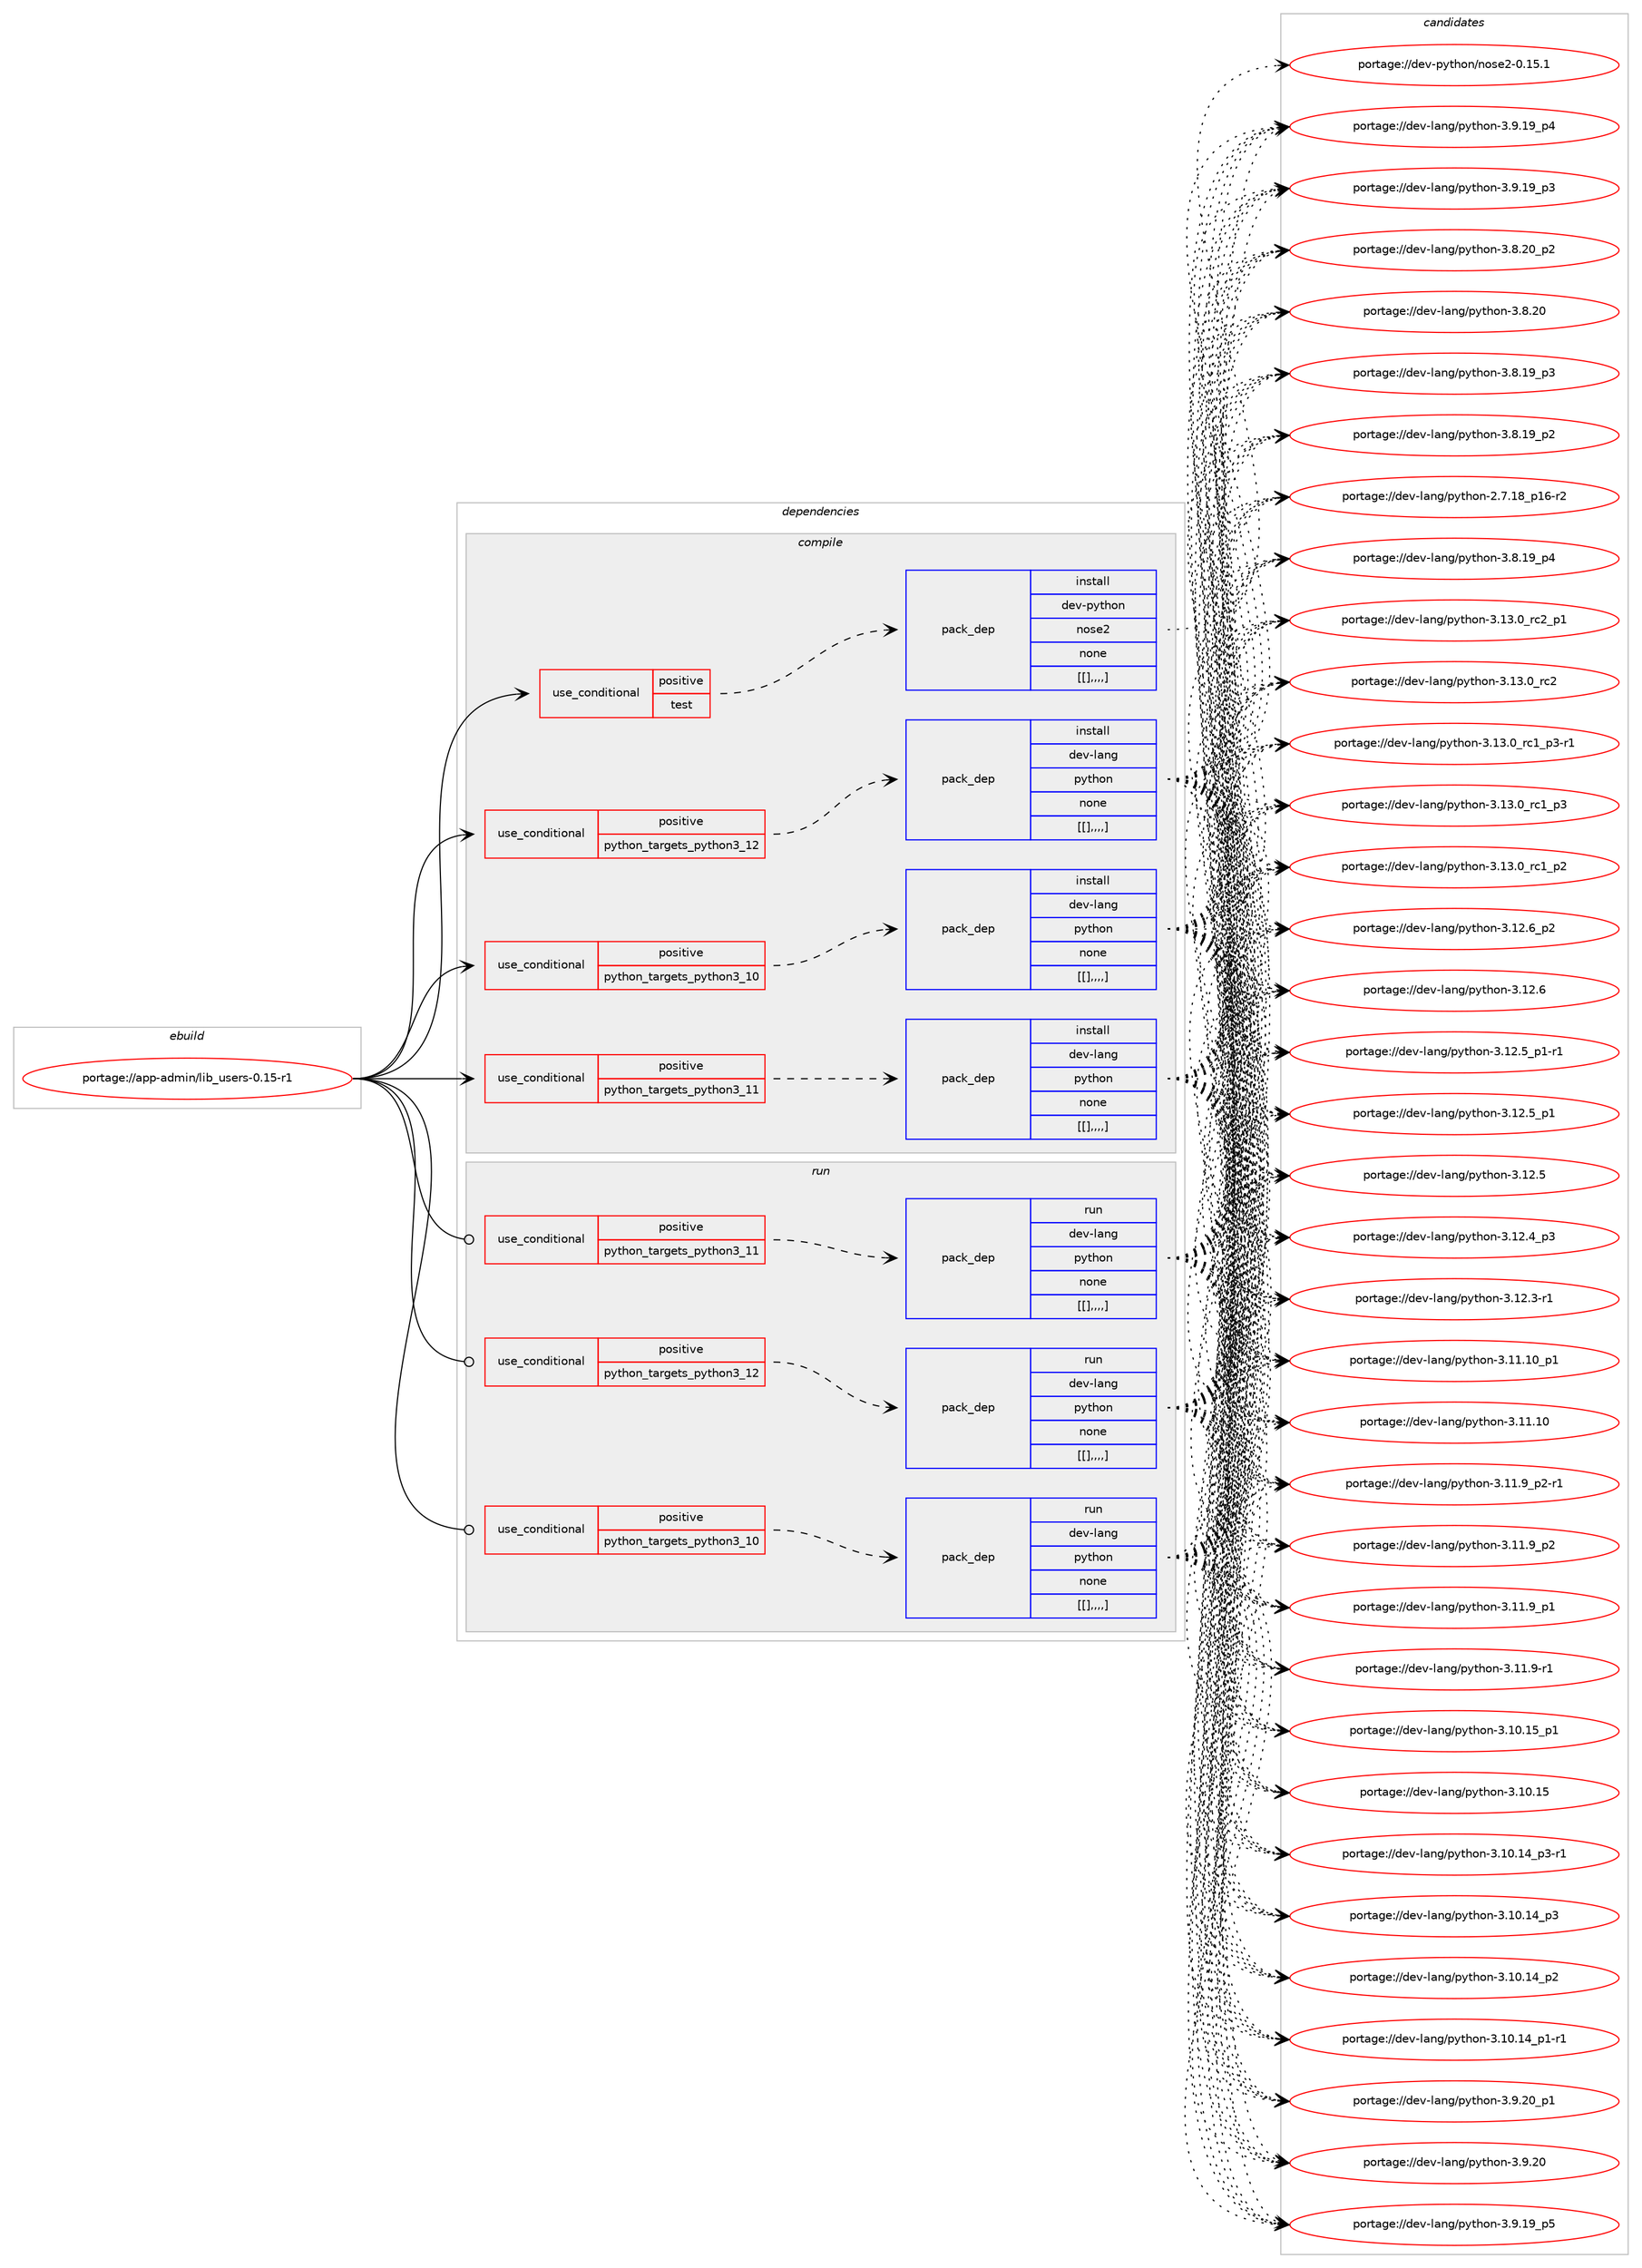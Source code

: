 digraph prolog {

# *************
# Graph options
# *************

newrank=true;
concentrate=true;
compound=true;
graph [rankdir=LR,fontname=Helvetica,fontsize=10,ranksep=1.5];#, ranksep=2.5, nodesep=0.2];
edge  [arrowhead=vee];
node  [fontname=Helvetica,fontsize=10];

# **********
# The ebuild
# **********

subgraph cluster_leftcol {
color=gray;
label=<<i>ebuild</i>>;
id [label="portage://app-admin/lib_users-0.15-r1", color=red, width=4, href="../app-admin/lib_users-0.15-r1.svg"];
}

# ****************
# The dependencies
# ****************

subgraph cluster_midcol {
color=gray;
label=<<i>dependencies</i>>;
subgraph cluster_compile {
fillcolor="#eeeeee";
style=filled;
label=<<i>compile</i>>;
subgraph cond684 {
dependency3057 [label=<<TABLE BORDER="0" CELLBORDER="1" CELLSPACING="0" CELLPADDING="4"><TR><TD ROWSPAN="3" CELLPADDING="10">use_conditional</TD></TR><TR><TD>positive</TD></TR><TR><TD>python_targets_python3_10</TD></TR></TABLE>>, shape=none, color=red];
subgraph pack2364 {
dependency3058 [label=<<TABLE BORDER="0" CELLBORDER="1" CELLSPACING="0" CELLPADDING="4" WIDTH="220"><TR><TD ROWSPAN="6" CELLPADDING="30">pack_dep</TD></TR><TR><TD WIDTH="110">install</TD></TR><TR><TD>dev-lang</TD></TR><TR><TD>python</TD></TR><TR><TD>none</TD></TR><TR><TD>[[],,,,]</TD></TR></TABLE>>, shape=none, color=blue];
}
dependency3057:e -> dependency3058:w [weight=20,style="dashed",arrowhead="vee"];
}
id:e -> dependency3057:w [weight=20,style="solid",arrowhead="vee"];
subgraph cond685 {
dependency3059 [label=<<TABLE BORDER="0" CELLBORDER="1" CELLSPACING="0" CELLPADDING="4"><TR><TD ROWSPAN="3" CELLPADDING="10">use_conditional</TD></TR><TR><TD>positive</TD></TR><TR><TD>python_targets_python3_11</TD></TR></TABLE>>, shape=none, color=red];
subgraph pack2365 {
dependency3060 [label=<<TABLE BORDER="0" CELLBORDER="1" CELLSPACING="0" CELLPADDING="4" WIDTH="220"><TR><TD ROWSPAN="6" CELLPADDING="30">pack_dep</TD></TR><TR><TD WIDTH="110">install</TD></TR><TR><TD>dev-lang</TD></TR><TR><TD>python</TD></TR><TR><TD>none</TD></TR><TR><TD>[[],,,,]</TD></TR></TABLE>>, shape=none, color=blue];
}
dependency3059:e -> dependency3060:w [weight=20,style="dashed",arrowhead="vee"];
}
id:e -> dependency3059:w [weight=20,style="solid",arrowhead="vee"];
subgraph cond686 {
dependency3061 [label=<<TABLE BORDER="0" CELLBORDER="1" CELLSPACING="0" CELLPADDING="4"><TR><TD ROWSPAN="3" CELLPADDING="10">use_conditional</TD></TR><TR><TD>positive</TD></TR><TR><TD>python_targets_python3_12</TD></TR></TABLE>>, shape=none, color=red];
subgraph pack2366 {
dependency3062 [label=<<TABLE BORDER="0" CELLBORDER="1" CELLSPACING="0" CELLPADDING="4" WIDTH="220"><TR><TD ROWSPAN="6" CELLPADDING="30">pack_dep</TD></TR><TR><TD WIDTH="110">install</TD></TR><TR><TD>dev-lang</TD></TR><TR><TD>python</TD></TR><TR><TD>none</TD></TR><TR><TD>[[],,,,]</TD></TR></TABLE>>, shape=none, color=blue];
}
dependency3061:e -> dependency3062:w [weight=20,style="dashed",arrowhead="vee"];
}
id:e -> dependency3061:w [weight=20,style="solid",arrowhead="vee"];
subgraph cond687 {
dependency3063 [label=<<TABLE BORDER="0" CELLBORDER="1" CELLSPACING="0" CELLPADDING="4"><TR><TD ROWSPAN="3" CELLPADDING="10">use_conditional</TD></TR><TR><TD>positive</TD></TR><TR><TD>test</TD></TR></TABLE>>, shape=none, color=red];
subgraph pack2367 {
dependency3064 [label=<<TABLE BORDER="0" CELLBORDER="1" CELLSPACING="0" CELLPADDING="4" WIDTH="220"><TR><TD ROWSPAN="6" CELLPADDING="30">pack_dep</TD></TR><TR><TD WIDTH="110">install</TD></TR><TR><TD>dev-python</TD></TR><TR><TD>nose2</TD></TR><TR><TD>none</TD></TR><TR><TD>[[],,,,]</TD></TR></TABLE>>, shape=none, color=blue];
}
dependency3063:e -> dependency3064:w [weight=20,style="dashed",arrowhead="vee"];
}
id:e -> dependency3063:w [weight=20,style="solid",arrowhead="vee"];
}
subgraph cluster_compileandrun {
fillcolor="#eeeeee";
style=filled;
label=<<i>compile and run</i>>;
}
subgraph cluster_run {
fillcolor="#eeeeee";
style=filled;
label=<<i>run</i>>;
subgraph cond688 {
dependency3065 [label=<<TABLE BORDER="0" CELLBORDER="1" CELLSPACING="0" CELLPADDING="4"><TR><TD ROWSPAN="3" CELLPADDING="10">use_conditional</TD></TR><TR><TD>positive</TD></TR><TR><TD>python_targets_python3_10</TD></TR></TABLE>>, shape=none, color=red];
subgraph pack2368 {
dependency3066 [label=<<TABLE BORDER="0" CELLBORDER="1" CELLSPACING="0" CELLPADDING="4" WIDTH="220"><TR><TD ROWSPAN="6" CELLPADDING="30">pack_dep</TD></TR><TR><TD WIDTH="110">run</TD></TR><TR><TD>dev-lang</TD></TR><TR><TD>python</TD></TR><TR><TD>none</TD></TR><TR><TD>[[],,,,]</TD></TR></TABLE>>, shape=none, color=blue];
}
dependency3065:e -> dependency3066:w [weight=20,style="dashed",arrowhead="vee"];
}
id:e -> dependency3065:w [weight=20,style="solid",arrowhead="odot"];
subgraph cond689 {
dependency3067 [label=<<TABLE BORDER="0" CELLBORDER="1" CELLSPACING="0" CELLPADDING="4"><TR><TD ROWSPAN="3" CELLPADDING="10">use_conditional</TD></TR><TR><TD>positive</TD></TR><TR><TD>python_targets_python3_11</TD></TR></TABLE>>, shape=none, color=red];
subgraph pack2369 {
dependency3068 [label=<<TABLE BORDER="0" CELLBORDER="1" CELLSPACING="0" CELLPADDING="4" WIDTH="220"><TR><TD ROWSPAN="6" CELLPADDING="30">pack_dep</TD></TR><TR><TD WIDTH="110">run</TD></TR><TR><TD>dev-lang</TD></TR><TR><TD>python</TD></TR><TR><TD>none</TD></TR><TR><TD>[[],,,,]</TD></TR></TABLE>>, shape=none, color=blue];
}
dependency3067:e -> dependency3068:w [weight=20,style="dashed",arrowhead="vee"];
}
id:e -> dependency3067:w [weight=20,style="solid",arrowhead="odot"];
subgraph cond690 {
dependency3069 [label=<<TABLE BORDER="0" CELLBORDER="1" CELLSPACING="0" CELLPADDING="4"><TR><TD ROWSPAN="3" CELLPADDING="10">use_conditional</TD></TR><TR><TD>positive</TD></TR><TR><TD>python_targets_python3_12</TD></TR></TABLE>>, shape=none, color=red];
subgraph pack2370 {
dependency3070 [label=<<TABLE BORDER="0" CELLBORDER="1" CELLSPACING="0" CELLPADDING="4" WIDTH="220"><TR><TD ROWSPAN="6" CELLPADDING="30">pack_dep</TD></TR><TR><TD WIDTH="110">run</TD></TR><TR><TD>dev-lang</TD></TR><TR><TD>python</TD></TR><TR><TD>none</TD></TR><TR><TD>[[],,,,]</TD></TR></TABLE>>, shape=none, color=blue];
}
dependency3069:e -> dependency3070:w [weight=20,style="dashed",arrowhead="vee"];
}
id:e -> dependency3069:w [weight=20,style="solid",arrowhead="odot"];
}
}

# **************
# The candidates
# **************

subgraph cluster_choices {
rank=same;
color=gray;
label=<<i>candidates</i>>;

subgraph choice2364 {
color=black;
nodesep=1;
choice100101118451089711010347112121116104111110455146495146489511499509511249 [label="portage://dev-lang/python-3.13.0_rc2_p1", color=red, width=4,href="../dev-lang/python-3.13.0_rc2_p1.svg"];
choice10010111845108971101034711212111610411111045514649514648951149950 [label="portage://dev-lang/python-3.13.0_rc2", color=red, width=4,href="../dev-lang/python-3.13.0_rc2.svg"];
choice1001011184510897110103471121211161041111104551464951464895114994995112514511449 [label="portage://dev-lang/python-3.13.0_rc1_p3-r1", color=red, width=4,href="../dev-lang/python-3.13.0_rc1_p3-r1.svg"];
choice100101118451089711010347112121116104111110455146495146489511499499511251 [label="portage://dev-lang/python-3.13.0_rc1_p3", color=red, width=4,href="../dev-lang/python-3.13.0_rc1_p3.svg"];
choice100101118451089711010347112121116104111110455146495146489511499499511250 [label="portage://dev-lang/python-3.13.0_rc1_p2", color=red, width=4,href="../dev-lang/python-3.13.0_rc1_p2.svg"];
choice100101118451089711010347112121116104111110455146495046549511250 [label="portage://dev-lang/python-3.12.6_p2", color=red, width=4,href="../dev-lang/python-3.12.6_p2.svg"];
choice10010111845108971101034711212111610411111045514649504654 [label="portage://dev-lang/python-3.12.6", color=red, width=4,href="../dev-lang/python-3.12.6.svg"];
choice1001011184510897110103471121211161041111104551464950465395112494511449 [label="portage://dev-lang/python-3.12.5_p1-r1", color=red, width=4,href="../dev-lang/python-3.12.5_p1-r1.svg"];
choice100101118451089711010347112121116104111110455146495046539511249 [label="portage://dev-lang/python-3.12.5_p1", color=red, width=4,href="../dev-lang/python-3.12.5_p1.svg"];
choice10010111845108971101034711212111610411111045514649504653 [label="portage://dev-lang/python-3.12.5", color=red, width=4,href="../dev-lang/python-3.12.5.svg"];
choice100101118451089711010347112121116104111110455146495046529511251 [label="portage://dev-lang/python-3.12.4_p3", color=red, width=4,href="../dev-lang/python-3.12.4_p3.svg"];
choice100101118451089711010347112121116104111110455146495046514511449 [label="portage://dev-lang/python-3.12.3-r1", color=red, width=4,href="../dev-lang/python-3.12.3-r1.svg"];
choice10010111845108971101034711212111610411111045514649494649489511249 [label="portage://dev-lang/python-3.11.10_p1", color=red, width=4,href="../dev-lang/python-3.11.10_p1.svg"];
choice1001011184510897110103471121211161041111104551464949464948 [label="portage://dev-lang/python-3.11.10", color=red, width=4,href="../dev-lang/python-3.11.10.svg"];
choice1001011184510897110103471121211161041111104551464949465795112504511449 [label="portage://dev-lang/python-3.11.9_p2-r1", color=red, width=4,href="../dev-lang/python-3.11.9_p2-r1.svg"];
choice100101118451089711010347112121116104111110455146494946579511250 [label="portage://dev-lang/python-3.11.9_p2", color=red, width=4,href="../dev-lang/python-3.11.9_p2.svg"];
choice100101118451089711010347112121116104111110455146494946579511249 [label="portage://dev-lang/python-3.11.9_p1", color=red, width=4,href="../dev-lang/python-3.11.9_p1.svg"];
choice100101118451089711010347112121116104111110455146494946574511449 [label="portage://dev-lang/python-3.11.9-r1", color=red, width=4,href="../dev-lang/python-3.11.9-r1.svg"];
choice10010111845108971101034711212111610411111045514649484649539511249 [label="portage://dev-lang/python-3.10.15_p1", color=red, width=4,href="../dev-lang/python-3.10.15_p1.svg"];
choice1001011184510897110103471121211161041111104551464948464953 [label="portage://dev-lang/python-3.10.15", color=red, width=4,href="../dev-lang/python-3.10.15.svg"];
choice100101118451089711010347112121116104111110455146494846495295112514511449 [label="portage://dev-lang/python-3.10.14_p3-r1", color=red, width=4,href="../dev-lang/python-3.10.14_p3-r1.svg"];
choice10010111845108971101034711212111610411111045514649484649529511251 [label="portage://dev-lang/python-3.10.14_p3", color=red, width=4,href="../dev-lang/python-3.10.14_p3.svg"];
choice10010111845108971101034711212111610411111045514649484649529511250 [label="portage://dev-lang/python-3.10.14_p2", color=red, width=4,href="../dev-lang/python-3.10.14_p2.svg"];
choice100101118451089711010347112121116104111110455146494846495295112494511449 [label="portage://dev-lang/python-3.10.14_p1-r1", color=red, width=4,href="../dev-lang/python-3.10.14_p1-r1.svg"];
choice100101118451089711010347112121116104111110455146574650489511249 [label="portage://dev-lang/python-3.9.20_p1", color=red, width=4,href="../dev-lang/python-3.9.20_p1.svg"];
choice10010111845108971101034711212111610411111045514657465048 [label="portage://dev-lang/python-3.9.20", color=red, width=4,href="../dev-lang/python-3.9.20.svg"];
choice100101118451089711010347112121116104111110455146574649579511253 [label="portage://dev-lang/python-3.9.19_p5", color=red, width=4,href="../dev-lang/python-3.9.19_p5.svg"];
choice100101118451089711010347112121116104111110455146574649579511252 [label="portage://dev-lang/python-3.9.19_p4", color=red, width=4,href="../dev-lang/python-3.9.19_p4.svg"];
choice100101118451089711010347112121116104111110455146574649579511251 [label="portage://dev-lang/python-3.9.19_p3", color=red, width=4,href="../dev-lang/python-3.9.19_p3.svg"];
choice100101118451089711010347112121116104111110455146564650489511250 [label="portage://dev-lang/python-3.8.20_p2", color=red, width=4,href="../dev-lang/python-3.8.20_p2.svg"];
choice10010111845108971101034711212111610411111045514656465048 [label="portage://dev-lang/python-3.8.20", color=red, width=4,href="../dev-lang/python-3.8.20.svg"];
choice100101118451089711010347112121116104111110455146564649579511252 [label="portage://dev-lang/python-3.8.19_p4", color=red, width=4,href="../dev-lang/python-3.8.19_p4.svg"];
choice100101118451089711010347112121116104111110455146564649579511251 [label="portage://dev-lang/python-3.8.19_p3", color=red, width=4,href="../dev-lang/python-3.8.19_p3.svg"];
choice100101118451089711010347112121116104111110455146564649579511250 [label="portage://dev-lang/python-3.8.19_p2", color=red, width=4,href="../dev-lang/python-3.8.19_p2.svg"];
choice100101118451089711010347112121116104111110455046554649569511249544511450 [label="portage://dev-lang/python-2.7.18_p16-r2", color=red, width=4,href="../dev-lang/python-2.7.18_p16-r2.svg"];
dependency3058:e -> choice100101118451089711010347112121116104111110455146495146489511499509511249:w [style=dotted,weight="100"];
dependency3058:e -> choice10010111845108971101034711212111610411111045514649514648951149950:w [style=dotted,weight="100"];
dependency3058:e -> choice1001011184510897110103471121211161041111104551464951464895114994995112514511449:w [style=dotted,weight="100"];
dependency3058:e -> choice100101118451089711010347112121116104111110455146495146489511499499511251:w [style=dotted,weight="100"];
dependency3058:e -> choice100101118451089711010347112121116104111110455146495146489511499499511250:w [style=dotted,weight="100"];
dependency3058:e -> choice100101118451089711010347112121116104111110455146495046549511250:w [style=dotted,weight="100"];
dependency3058:e -> choice10010111845108971101034711212111610411111045514649504654:w [style=dotted,weight="100"];
dependency3058:e -> choice1001011184510897110103471121211161041111104551464950465395112494511449:w [style=dotted,weight="100"];
dependency3058:e -> choice100101118451089711010347112121116104111110455146495046539511249:w [style=dotted,weight="100"];
dependency3058:e -> choice10010111845108971101034711212111610411111045514649504653:w [style=dotted,weight="100"];
dependency3058:e -> choice100101118451089711010347112121116104111110455146495046529511251:w [style=dotted,weight="100"];
dependency3058:e -> choice100101118451089711010347112121116104111110455146495046514511449:w [style=dotted,weight="100"];
dependency3058:e -> choice10010111845108971101034711212111610411111045514649494649489511249:w [style=dotted,weight="100"];
dependency3058:e -> choice1001011184510897110103471121211161041111104551464949464948:w [style=dotted,weight="100"];
dependency3058:e -> choice1001011184510897110103471121211161041111104551464949465795112504511449:w [style=dotted,weight="100"];
dependency3058:e -> choice100101118451089711010347112121116104111110455146494946579511250:w [style=dotted,weight="100"];
dependency3058:e -> choice100101118451089711010347112121116104111110455146494946579511249:w [style=dotted,weight="100"];
dependency3058:e -> choice100101118451089711010347112121116104111110455146494946574511449:w [style=dotted,weight="100"];
dependency3058:e -> choice10010111845108971101034711212111610411111045514649484649539511249:w [style=dotted,weight="100"];
dependency3058:e -> choice1001011184510897110103471121211161041111104551464948464953:w [style=dotted,weight="100"];
dependency3058:e -> choice100101118451089711010347112121116104111110455146494846495295112514511449:w [style=dotted,weight="100"];
dependency3058:e -> choice10010111845108971101034711212111610411111045514649484649529511251:w [style=dotted,weight="100"];
dependency3058:e -> choice10010111845108971101034711212111610411111045514649484649529511250:w [style=dotted,weight="100"];
dependency3058:e -> choice100101118451089711010347112121116104111110455146494846495295112494511449:w [style=dotted,weight="100"];
dependency3058:e -> choice100101118451089711010347112121116104111110455146574650489511249:w [style=dotted,weight="100"];
dependency3058:e -> choice10010111845108971101034711212111610411111045514657465048:w [style=dotted,weight="100"];
dependency3058:e -> choice100101118451089711010347112121116104111110455146574649579511253:w [style=dotted,weight="100"];
dependency3058:e -> choice100101118451089711010347112121116104111110455146574649579511252:w [style=dotted,weight="100"];
dependency3058:e -> choice100101118451089711010347112121116104111110455146574649579511251:w [style=dotted,weight="100"];
dependency3058:e -> choice100101118451089711010347112121116104111110455146564650489511250:w [style=dotted,weight="100"];
dependency3058:e -> choice10010111845108971101034711212111610411111045514656465048:w [style=dotted,weight="100"];
dependency3058:e -> choice100101118451089711010347112121116104111110455146564649579511252:w [style=dotted,weight="100"];
dependency3058:e -> choice100101118451089711010347112121116104111110455146564649579511251:w [style=dotted,weight="100"];
dependency3058:e -> choice100101118451089711010347112121116104111110455146564649579511250:w [style=dotted,weight="100"];
dependency3058:e -> choice100101118451089711010347112121116104111110455046554649569511249544511450:w [style=dotted,weight="100"];
}
subgraph choice2365 {
color=black;
nodesep=1;
choice100101118451089711010347112121116104111110455146495146489511499509511249 [label="portage://dev-lang/python-3.13.0_rc2_p1", color=red, width=4,href="../dev-lang/python-3.13.0_rc2_p1.svg"];
choice10010111845108971101034711212111610411111045514649514648951149950 [label="portage://dev-lang/python-3.13.0_rc2", color=red, width=4,href="../dev-lang/python-3.13.0_rc2.svg"];
choice1001011184510897110103471121211161041111104551464951464895114994995112514511449 [label="portage://dev-lang/python-3.13.0_rc1_p3-r1", color=red, width=4,href="../dev-lang/python-3.13.0_rc1_p3-r1.svg"];
choice100101118451089711010347112121116104111110455146495146489511499499511251 [label="portage://dev-lang/python-3.13.0_rc1_p3", color=red, width=4,href="../dev-lang/python-3.13.0_rc1_p3.svg"];
choice100101118451089711010347112121116104111110455146495146489511499499511250 [label="portage://dev-lang/python-3.13.0_rc1_p2", color=red, width=4,href="../dev-lang/python-3.13.0_rc1_p2.svg"];
choice100101118451089711010347112121116104111110455146495046549511250 [label="portage://dev-lang/python-3.12.6_p2", color=red, width=4,href="../dev-lang/python-3.12.6_p2.svg"];
choice10010111845108971101034711212111610411111045514649504654 [label="portage://dev-lang/python-3.12.6", color=red, width=4,href="../dev-lang/python-3.12.6.svg"];
choice1001011184510897110103471121211161041111104551464950465395112494511449 [label="portage://dev-lang/python-3.12.5_p1-r1", color=red, width=4,href="../dev-lang/python-3.12.5_p1-r1.svg"];
choice100101118451089711010347112121116104111110455146495046539511249 [label="portage://dev-lang/python-3.12.5_p1", color=red, width=4,href="../dev-lang/python-3.12.5_p1.svg"];
choice10010111845108971101034711212111610411111045514649504653 [label="portage://dev-lang/python-3.12.5", color=red, width=4,href="../dev-lang/python-3.12.5.svg"];
choice100101118451089711010347112121116104111110455146495046529511251 [label="portage://dev-lang/python-3.12.4_p3", color=red, width=4,href="../dev-lang/python-3.12.4_p3.svg"];
choice100101118451089711010347112121116104111110455146495046514511449 [label="portage://dev-lang/python-3.12.3-r1", color=red, width=4,href="../dev-lang/python-3.12.3-r1.svg"];
choice10010111845108971101034711212111610411111045514649494649489511249 [label="portage://dev-lang/python-3.11.10_p1", color=red, width=4,href="../dev-lang/python-3.11.10_p1.svg"];
choice1001011184510897110103471121211161041111104551464949464948 [label="portage://dev-lang/python-3.11.10", color=red, width=4,href="../dev-lang/python-3.11.10.svg"];
choice1001011184510897110103471121211161041111104551464949465795112504511449 [label="portage://dev-lang/python-3.11.9_p2-r1", color=red, width=4,href="../dev-lang/python-3.11.9_p2-r1.svg"];
choice100101118451089711010347112121116104111110455146494946579511250 [label="portage://dev-lang/python-3.11.9_p2", color=red, width=4,href="../dev-lang/python-3.11.9_p2.svg"];
choice100101118451089711010347112121116104111110455146494946579511249 [label="portage://dev-lang/python-3.11.9_p1", color=red, width=4,href="../dev-lang/python-3.11.9_p1.svg"];
choice100101118451089711010347112121116104111110455146494946574511449 [label="portage://dev-lang/python-3.11.9-r1", color=red, width=4,href="../dev-lang/python-3.11.9-r1.svg"];
choice10010111845108971101034711212111610411111045514649484649539511249 [label="portage://dev-lang/python-3.10.15_p1", color=red, width=4,href="../dev-lang/python-3.10.15_p1.svg"];
choice1001011184510897110103471121211161041111104551464948464953 [label="portage://dev-lang/python-3.10.15", color=red, width=4,href="../dev-lang/python-3.10.15.svg"];
choice100101118451089711010347112121116104111110455146494846495295112514511449 [label="portage://dev-lang/python-3.10.14_p3-r1", color=red, width=4,href="../dev-lang/python-3.10.14_p3-r1.svg"];
choice10010111845108971101034711212111610411111045514649484649529511251 [label="portage://dev-lang/python-3.10.14_p3", color=red, width=4,href="../dev-lang/python-3.10.14_p3.svg"];
choice10010111845108971101034711212111610411111045514649484649529511250 [label="portage://dev-lang/python-3.10.14_p2", color=red, width=4,href="../dev-lang/python-3.10.14_p2.svg"];
choice100101118451089711010347112121116104111110455146494846495295112494511449 [label="portage://dev-lang/python-3.10.14_p1-r1", color=red, width=4,href="../dev-lang/python-3.10.14_p1-r1.svg"];
choice100101118451089711010347112121116104111110455146574650489511249 [label="portage://dev-lang/python-3.9.20_p1", color=red, width=4,href="../dev-lang/python-3.9.20_p1.svg"];
choice10010111845108971101034711212111610411111045514657465048 [label="portage://dev-lang/python-3.9.20", color=red, width=4,href="../dev-lang/python-3.9.20.svg"];
choice100101118451089711010347112121116104111110455146574649579511253 [label="portage://dev-lang/python-3.9.19_p5", color=red, width=4,href="../dev-lang/python-3.9.19_p5.svg"];
choice100101118451089711010347112121116104111110455146574649579511252 [label="portage://dev-lang/python-3.9.19_p4", color=red, width=4,href="../dev-lang/python-3.9.19_p4.svg"];
choice100101118451089711010347112121116104111110455146574649579511251 [label="portage://dev-lang/python-3.9.19_p3", color=red, width=4,href="../dev-lang/python-3.9.19_p3.svg"];
choice100101118451089711010347112121116104111110455146564650489511250 [label="portage://dev-lang/python-3.8.20_p2", color=red, width=4,href="../dev-lang/python-3.8.20_p2.svg"];
choice10010111845108971101034711212111610411111045514656465048 [label="portage://dev-lang/python-3.8.20", color=red, width=4,href="../dev-lang/python-3.8.20.svg"];
choice100101118451089711010347112121116104111110455146564649579511252 [label="portage://dev-lang/python-3.8.19_p4", color=red, width=4,href="../dev-lang/python-3.8.19_p4.svg"];
choice100101118451089711010347112121116104111110455146564649579511251 [label="portage://dev-lang/python-3.8.19_p3", color=red, width=4,href="../dev-lang/python-3.8.19_p3.svg"];
choice100101118451089711010347112121116104111110455146564649579511250 [label="portage://dev-lang/python-3.8.19_p2", color=red, width=4,href="../dev-lang/python-3.8.19_p2.svg"];
choice100101118451089711010347112121116104111110455046554649569511249544511450 [label="portage://dev-lang/python-2.7.18_p16-r2", color=red, width=4,href="../dev-lang/python-2.7.18_p16-r2.svg"];
dependency3060:e -> choice100101118451089711010347112121116104111110455146495146489511499509511249:w [style=dotted,weight="100"];
dependency3060:e -> choice10010111845108971101034711212111610411111045514649514648951149950:w [style=dotted,weight="100"];
dependency3060:e -> choice1001011184510897110103471121211161041111104551464951464895114994995112514511449:w [style=dotted,weight="100"];
dependency3060:e -> choice100101118451089711010347112121116104111110455146495146489511499499511251:w [style=dotted,weight="100"];
dependency3060:e -> choice100101118451089711010347112121116104111110455146495146489511499499511250:w [style=dotted,weight="100"];
dependency3060:e -> choice100101118451089711010347112121116104111110455146495046549511250:w [style=dotted,weight="100"];
dependency3060:e -> choice10010111845108971101034711212111610411111045514649504654:w [style=dotted,weight="100"];
dependency3060:e -> choice1001011184510897110103471121211161041111104551464950465395112494511449:w [style=dotted,weight="100"];
dependency3060:e -> choice100101118451089711010347112121116104111110455146495046539511249:w [style=dotted,weight="100"];
dependency3060:e -> choice10010111845108971101034711212111610411111045514649504653:w [style=dotted,weight="100"];
dependency3060:e -> choice100101118451089711010347112121116104111110455146495046529511251:w [style=dotted,weight="100"];
dependency3060:e -> choice100101118451089711010347112121116104111110455146495046514511449:w [style=dotted,weight="100"];
dependency3060:e -> choice10010111845108971101034711212111610411111045514649494649489511249:w [style=dotted,weight="100"];
dependency3060:e -> choice1001011184510897110103471121211161041111104551464949464948:w [style=dotted,weight="100"];
dependency3060:e -> choice1001011184510897110103471121211161041111104551464949465795112504511449:w [style=dotted,weight="100"];
dependency3060:e -> choice100101118451089711010347112121116104111110455146494946579511250:w [style=dotted,weight="100"];
dependency3060:e -> choice100101118451089711010347112121116104111110455146494946579511249:w [style=dotted,weight="100"];
dependency3060:e -> choice100101118451089711010347112121116104111110455146494946574511449:w [style=dotted,weight="100"];
dependency3060:e -> choice10010111845108971101034711212111610411111045514649484649539511249:w [style=dotted,weight="100"];
dependency3060:e -> choice1001011184510897110103471121211161041111104551464948464953:w [style=dotted,weight="100"];
dependency3060:e -> choice100101118451089711010347112121116104111110455146494846495295112514511449:w [style=dotted,weight="100"];
dependency3060:e -> choice10010111845108971101034711212111610411111045514649484649529511251:w [style=dotted,weight="100"];
dependency3060:e -> choice10010111845108971101034711212111610411111045514649484649529511250:w [style=dotted,weight="100"];
dependency3060:e -> choice100101118451089711010347112121116104111110455146494846495295112494511449:w [style=dotted,weight="100"];
dependency3060:e -> choice100101118451089711010347112121116104111110455146574650489511249:w [style=dotted,weight="100"];
dependency3060:e -> choice10010111845108971101034711212111610411111045514657465048:w [style=dotted,weight="100"];
dependency3060:e -> choice100101118451089711010347112121116104111110455146574649579511253:w [style=dotted,weight="100"];
dependency3060:e -> choice100101118451089711010347112121116104111110455146574649579511252:w [style=dotted,weight="100"];
dependency3060:e -> choice100101118451089711010347112121116104111110455146574649579511251:w [style=dotted,weight="100"];
dependency3060:e -> choice100101118451089711010347112121116104111110455146564650489511250:w [style=dotted,weight="100"];
dependency3060:e -> choice10010111845108971101034711212111610411111045514656465048:w [style=dotted,weight="100"];
dependency3060:e -> choice100101118451089711010347112121116104111110455146564649579511252:w [style=dotted,weight="100"];
dependency3060:e -> choice100101118451089711010347112121116104111110455146564649579511251:w [style=dotted,weight="100"];
dependency3060:e -> choice100101118451089711010347112121116104111110455146564649579511250:w [style=dotted,weight="100"];
dependency3060:e -> choice100101118451089711010347112121116104111110455046554649569511249544511450:w [style=dotted,weight="100"];
}
subgraph choice2366 {
color=black;
nodesep=1;
choice100101118451089711010347112121116104111110455146495146489511499509511249 [label="portage://dev-lang/python-3.13.0_rc2_p1", color=red, width=4,href="../dev-lang/python-3.13.0_rc2_p1.svg"];
choice10010111845108971101034711212111610411111045514649514648951149950 [label="portage://dev-lang/python-3.13.0_rc2", color=red, width=4,href="../dev-lang/python-3.13.0_rc2.svg"];
choice1001011184510897110103471121211161041111104551464951464895114994995112514511449 [label="portage://dev-lang/python-3.13.0_rc1_p3-r1", color=red, width=4,href="../dev-lang/python-3.13.0_rc1_p3-r1.svg"];
choice100101118451089711010347112121116104111110455146495146489511499499511251 [label="portage://dev-lang/python-3.13.0_rc1_p3", color=red, width=4,href="../dev-lang/python-3.13.0_rc1_p3.svg"];
choice100101118451089711010347112121116104111110455146495146489511499499511250 [label="portage://dev-lang/python-3.13.0_rc1_p2", color=red, width=4,href="../dev-lang/python-3.13.0_rc1_p2.svg"];
choice100101118451089711010347112121116104111110455146495046549511250 [label="portage://dev-lang/python-3.12.6_p2", color=red, width=4,href="../dev-lang/python-3.12.6_p2.svg"];
choice10010111845108971101034711212111610411111045514649504654 [label="portage://dev-lang/python-3.12.6", color=red, width=4,href="../dev-lang/python-3.12.6.svg"];
choice1001011184510897110103471121211161041111104551464950465395112494511449 [label="portage://dev-lang/python-3.12.5_p1-r1", color=red, width=4,href="../dev-lang/python-3.12.5_p1-r1.svg"];
choice100101118451089711010347112121116104111110455146495046539511249 [label="portage://dev-lang/python-3.12.5_p1", color=red, width=4,href="../dev-lang/python-3.12.5_p1.svg"];
choice10010111845108971101034711212111610411111045514649504653 [label="portage://dev-lang/python-3.12.5", color=red, width=4,href="../dev-lang/python-3.12.5.svg"];
choice100101118451089711010347112121116104111110455146495046529511251 [label="portage://dev-lang/python-3.12.4_p3", color=red, width=4,href="../dev-lang/python-3.12.4_p3.svg"];
choice100101118451089711010347112121116104111110455146495046514511449 [label="portage://dev-lang/python-3.12.3-r1", color=red, width=4,href="../dev-lang/python-3.12.3-r1.svg"];
choice10010111845108971101034711212111610411111045514649494649489511249 [label="portage://dev-lang/python-3.11.10_p1", color=red, width=4,href="../dev-lang/python-3.11.10_p1.svg"];
choice1001011184510897110103471121211161041111104551464949464948 [label="portage://dev-lang/python-3.11.10", color=red, width=4,href="../dev-lang/python-3.11.10.svg"];
choice1001011184510897110103471121211161041111104551464949465795112504511449 [label="portage://dev-lang/python-3.11.9_p2-r1", color=red, width=4,href="../dev-lang/python-3.11.9_p2-r1.svg"];
choice100101118451089711010347112121116104111110455146494946579511250 [label="portage://dev-lang/python-3.11.9_p2", color=red, width=4,href="../dev-lang/python-3.11.9_p2.svg"];
choice100101118451089711010347112121116104111110455146494946579511249 [label="portage://dev-lang/python-3.11.9_p1", color=red, width=4,href="../dev-lang/python-3.11.9_p1.svg"];
choice100101118451089711010347112121116104111110455146494946574511449 [label="portage://dev-lang/python-3.11.9-r1", color=red, width=4,href="../dev-lang/python-3.11.9-r1.svg"];
choice10010111845108971101034711212111610411111045514649484649539511249 [label="portage://dev-lang/python-3.10.15_p1", color=red, width=4,href="../dev-lang/python-3.10.15_p1.svg"];
choice1001011184510897110103471121211161041111104551464948464953 [label="portage://dev-lang/python-3.10.15", color=red, width=4,href="../dev-lang/python-3.10.15.svg"];
choice100101118451089711010347112121116104111110455146494846495295112514511449 [label="portage://dev-lang/python-3.10.14_p3-r1", color=red, width=4,href="../dev-lang/python-3.10.14_p3-r1.svg"];
choice10010111845108971101034711212111610411111045514649484649529511251 [label="portage://dev-lang/python-3.10.14_p3", color=red, width=4,href="../dev-lang/python-3.10.14_p3.svg"];
choice10010111845108971101034711212111610411111045514649484649529511250 [label="portage://dev-lang/python-3.10.14_p2", color=red, width=4,href="../dev-lang/python-3.10.14_p2.svg"];
choice100101118451089711010347112121116104111110455146494846495295112494511449 [label="portage://dev-lang/python-3.10.14_p1-r1", color=red, width=4,href="../dev-lang/python-3.10.14_p1-r1.svg"];
choice100101118451089711010347112121116104111110455146574650489511249 [label="portage://dev-lang/python-3.9.20_p1", color=red, width=4,href="../dev-lang/python-3.9.20_p1.svg"];
choice10010111845108971101034711212111610411111045514657465048 [label="portage://dev-lang/python-3.9.20", color=red, width=4,href="../dev-lang/python-3.9.20.svg"];
choice100101118451089711010347112121116104111110455146574649579511253 [label="portage://dev-lang/python-3.9.19_p5", color=red, width=4,href="../dev-lang/python-3.9.19_p5.svg"];
choice100101118451089711010347112121116104111110455146574649579511252 [label="portage://dev-lang/python-3.9.19_p4", color=red, width=4,href="../dev-lang/python-3.9.19_p4.svg"];
choice100101118451089711010347112121116104111110455146574649579511251 [label="portage://dev-lang/python-3.9.19_p3", color=red, width=4,href="../dev-lang/python-3.9.19_p3.svg"];
choice100101118451089711010347112121116104111110455146564650489511250 [label="portage://dev-lang/python-3.8.20_p2", color=red, width=4,href="../dev-lang/python-3.8.20_p2.svg"];
choice10010111845108971101034711212111610411111045514656465048 [label="portage://dev-lang/python-3.8.20", color=red, width=4,href="../dev-lang/python-3.8.20.svg"];
choice100101118451089711010347112121116104111110455146564649579511252 [label="portage://dev-lang/python-3.8.19_p4", color=red, width=4,href="../dev-lang/python-3.8.19_p4.svg"];
choice100101118451089711010347112121116104111110455146564649579511251 [label="portage://dev-lang/python-3.8.19_p3", color=red, width=4,href="../dev-lang/python-3.8.19_p3.svg"];
choice100101118451089711010347112121116104111110455146564649579511250 [label="portage://dev-lang/python-3.8.19_p2", color=red, width=4,href="../dev-lang/python-3.8.19_p2.svg"];
choice100101118451089711010347112121116104111110455046554649569511249544511450 [label="portage://dev-lang/python-2.7.18_p16-r2", color=red, width=4,href="../dev-lang/python-2.7.18_p16-r2.svg"];
dependency3062:e -> choice100101118451089711010347112121116104111110455146495146489511499509511249:w [style=dotted,weight="100"];
dependency3062:e -> choice10010111845108971101034711212111610411111045514649514648951149950:w [style=dotted,weight="100"];
dependency3062:e -> choice1001011184510897110103471121211161041111104551464951464895114994995112514511449:w [style=dotted,weight="100"];
dependency3062:e -> choice100101118451089711010347112121116104111110455146495146489511499499511251:w [style=dotted,weight="100"];
dependency3062:e -> choice100101118451089711010347112121116104111110455146495146489511499499511250:w [style=dotted,weight="100"];
dependency3062:e -> choice100101118451089711010347112121116104111110455146495046549511250:w [style=dotted,weight="100"];
dependency3062:e -> choice10010111845108971101034711212111610411111045514649504654:w [style=dotted,weight="100"];
dependency3062:e -> choice1001011184510897110103471121211161041111104551464950465395112494511449:w [style=dotted,weight="100"];
dependency3062:e -> choice100101118451089711010347112121116104111110455146495046539511249:w [style=dotted,weight="100"];
dependency3062:e -> choice10010111845108971101034711212111610411111045514649504653:w [style=dotted,weight="100"];
dependency3062:e -> choice100101118451089711010347112121116104111110455146495046529511251:w [style=dotted,weight="100"];
dependency3062:e -> choice100101118451089711010347112121116104111110455146495046514511449:w [style=dotted,weight="100"];
dependency3062:e -> choice10010111845108971101034711212111610411111045514649494649489511249:w [style=dotted,weight="100"];
dependency3062:e -> choice1001011184510897110103471121211161041111104551464949464948:w [style=dotted,weight="100"];
dependency3062:e -> choice1001011184510897110103471121211161041111104551464949465795112504511449:w [style=dotted,weight="100"];
dependency3062:e -> choice100101118451089711010347112121116104111110455146494946579511250:w [style=dotted,weight="100"];
dependency3062:e -> choice100101118451089711010347112121116104111110455146494946579511249:w [style=dotted,weight="100"];
dependency3062:e -> choice100101118451089711010347112121116104111110455146494946574511449:w [style=dotted,weight="100"];
dependency3062:e -> choice10010111845108971101034711212111610411111045514649484649539511249:w [style=dotted,weight="100"];
dependency3062:e -> choice1001011184510897110103471121211161041111104551464948464953:w [style=dotted,weight="100"];
dependency3062:e -> choice100101118451089711010347112121116104111110455146494846495295112514511449:w [style=dotted,weight="100"];
dependency3062:e -> choice10010111845108971101034711212111610411111045514649484649529511251:w [style=dotted,weight="100"];
dependency3062:e -> choice10010111845108971101034711212111610411111045514649484649529511250:w [style=dotted,weight="100"];
dependency3062:e -> choice100101118451089711010347112121116104111110455146494846495295112494511449:w [style=dotted,weight="100"];
dependency3062:e -> choice100101118451089711010347112121116104111110455146574650489511249:w [style=dotted,weight="100"];
dependency3062:e -> choice10010111845108971101034711212111610411111045514657465048:w [style=dotted,weight="100"];
dependency3062:e -> choice100101118451089711010347112121116104111110455146574649579511253:w [style=dotted,weight="100"];
dependency3062:e -> choice100101118451089711010347112121116104111110455146574649579511252:w [style=dotted,weight="100"];
dependency3062:e -> choice100101118451089711010347112121116104111110455146574649579511251:w [style=dotted,weight="100"];
dependency3062:e -> choice100101118451089711010347112121116104111110455146564650489511250:w [style=dotted,weight="100"];
dependency3062:e -> choice10010111845108971101034711212111610411111045514656465048:w [style=dotted,weight="100"];
dependency3062:e -> choice100101118451089711010347112121116104111110455146564649579511252:w [style=dotted,weight="100"];
dependency3062:e -> choice100101118451089711010347112121116104111110455146564649579511251:w [style=dotted,weight="100"];
dependency3062:e -> choice100101118451089711010347112121116104111110455146564649579511250:w [style=dotted,weight="100"];
dependency3062:e -> choice100101118451089711010347112121116104111110455046554649569511249544511450:w [style=dotted,weight="100"];
}
subgraph choice2367 {
color=black;
nodesep=1;
choice10010111845112121116104111110471101111151015045484649534649 [label="portage://dev-python/nose2-0.15.1", color=red, width=4,href="../dev-python/nose2-0.15.1.svg"];
dependency3064:e -> choice10010111845112121116104111110471101111151015045484649534649:w [style=dotted,weight="100"];
}
subgraph choice2368 {
color=black;
nodesep=1;
choice100101118451089711010347112121116104111110455146495146489511499509511249 [label="portage://dev-lang/python-3.13.0_rc2_p1", color=red, width=4,href="../dev-lang/python-3.13.0_rc2_p1.svg"];
choice10010111845108971101034711212111610411111045514649514648951149950 [label="portage://dev-lang/python-3.13.0_rc2", color=red, width=4,href="../dev-lang/python-3.13.0_rc2.svg"];
choice1001011184510897110103471121211161041111104551464951464895114994995112514511449 [label="portage://dev-lang/python-3.13.0_rc1_p3-r1", color=red, width=4,href="../dev-lang/python-3.13.0_rc1_p3-r1.svg"];
choice100101118451089711010347112121116104111110455146495146489511499499511251 [label="portage://dev-lang/python-3.13.0_rc1_p3", color=red, width=4,href="../dev-lang/python-3.13.0_rc1_p3.svg"];
choice100101118451089711010347112121116104111110455146495146489511499499511250 [label="portage://dev-lang/python-3.13.0_rc1_p2", color=red, width=4,href="../dev-lang/python-3.13.0_rc1_p2.svg"];
choice100101118451089711010347112121116104111110455146495046549511250 [label="portage://dev-lang/python-3.12.6_p2", color=red, width=4,href="../dev-lang/python-3.12.6_p2.svg"];
choice10010111845108971101034711212111610411111045514649504654 [label="portage://dev-lang/python-3.12.6", color=red, width=4,href="../dev-lang/python-3.12.6.svg"];
choice1001011184510897110103471121211161041111104551464950465395112494511449 [label="portage://dev-lang/python-3.12.5_p1-r1", color=red, width=4,href="../dev-lang/python-3.12.5_p1-r1.svg"];
choice100101118451089711010347112121116104111110455146495046539511249 [label="portage://dev-lang/python-3.12.5_p1", color=red, width=4,href="../dev-lang/python-3.12.5_p1.svg"];
choice10010111845108971101034711212111610411111045514649504653 [label="portage://dev-lang/python-3.12.5", color=red, width=4,href="../dev-lang/python-3.12.5.svg"];
choice100101118451089711010347112121116104111110455146495046529511251 [label="portage://dev-lang/python-3.12.4_p3", color=red, width=4,href="../dev-lang/python-3.12.4_p3.svg"];
choice100101118451089711010347112121116104111110455146495046514511449 [label="portage://dev-lang/python-3.12.3-r1", color=red, width=4,href="../dev-lang/python-3.12.3-r1.svg"];
choice10010111845108971101034711212111610411111045514649494649489511249 [label="portage://dev-lang/python-3.11.10_p1", color=red, width=4,href="../dev-lang/python-3.11.10_p1.svg"];
choice1001011184510897110103471121211161041111104551464949464948 [label="portage://dev-lang/python-3.11.10", color=red, width=4,href="../dev-lang/python-3.11.10.svg"];
choice1001011184510897110103471121211161041111104551464949465795112504511449 [label="portage://dev-lang/python-3.11.9_p2-r1", color=red, width=4,href="../dev-lang/python-3.11.9_p2-r1.svg"];
choice100101118451089711010347112121116104111110455146494946579511250 [label="portage://dev-lang/python-3.11.9_p2", color=red, width=4,href="../dev-lang/python-3.11.9_p2.svg"];
choice100101118451089711010347112121116104111110455146494946579511249 [label="portage://dev-lang/python-3.11.9_p1", color=red, width=4,href="../dev-lang/python-3.11.9_p1.svg"];
choice100101118451089711010347112121116104111110455146494946574511449 [label="portage://dev-lang/python-3.11.9-r1", color=red, width=4,href="../dev-lang/python-3.11.9-r1.svg"];
choice10010111845108971101034711212111610411111045514649484649539511249 [label="portage://dev-lang/python-3.10.15_p1", color=red, width=4,href="../dev-lang/python-3.10.15_p1.svg"];
choice1001011184510897110103471121211161041111104551464948464953 [label="portage://dev-lang/python-3.10.15", color=red, width=4,href="../dev-lang/python-3.10.15.svg"];
choice100101118451089711010347112121116104111110455146494846495295112514511449 [label="portage://dev-lang/python-3.10.14_p3-r1", color=red, width=4,href="../dev-lang/python-3.10.14_p3-r1.svg"];
choice10010111845108971101034711212111610411111045514649484649529511251 [label="portage://dev-lang/python-3.10.14_p3", color=red, width=4,href="../dev-lang/python-3.10.14_p3.svg"];
choice10010111845108971101034711212111610411111045514649484649529511250 [label="portage://dev-lang/python-3.10.14_p2", color=red, width=4,href="../dev-lang/python-3.10.14_p2.svg"];
choice100101118451089711010347112121116104111110455146494846495295112494511449 [label="portage://dev-lang/python-3.10.14_p1-r1", color=red, width=4,href="../dev-lang/python-3.10.14_p1-r1.svg"];
choice100101118451089711010347112121116104111110455146574650489511249 [label="portage://dev-lang/python-3.9.20_p1", color=red, width=4,href="../dev-lang/python-3.9.20_p1.svg"];
choice10010111845108971101034711212111610411111045514657465048 [label="portage://dev-lang/python-3.9.20", color=red, width=4,href="../dev-lang/python-3.9.20.svg"];
choice100101118451089711010347112121116104111110455146574649579511253 [label="portage://dev-lang/python-3.9.19_p5", color=red, width=4,href="../dev-lang/python-3.9.19_p5.svg"];
choice100101118451089711010347112121116104111110455146574649579511252 [label="portage://dev-lang/python-3.9.19_p4", color=red, width=4,href="../dev-lang/python-3.9.19_p4.svg"];
choice100101118451089711010347112121116104111110455146574649579511251 [label="portage://dev-lang/python-3.9.19_p3", color=red, width=4,href="../dev-lang/python-3.9.19_p3.svg"];
choice100101118451089711010347112121116104111110455146564650489511250 [label="portage://dev-lang/python-3.8.20_p2", color=red, width=4,href="../dev-lang/python-3.8.20_p2.svg"];
choice10010111845108971101034711212111610411111045514656465048 [label="portage://dev-lang/python-3.8.20", color=red, width=4,href="../dev-lang/python-3.8.20.svg"];
choice100101118451089711010347112121116104111110455146564649579511252 [label="portage://dev-lang/python-3.8.19_p4", color=red, width=4,href="../dev-lang/python-3.8.19_p4.svg"];
choice100101118451089711010347112121116104111110455146564649579511251 [label="portage://dev-lang/python-3.8.19_p3", color=red, width=4,href="../dev-lang/python-3.8.19_p3.svg"];
choice100101118451089711010347112121116104111110455146564649579511250 [label="portage://dev-lang/python-3.8.19_p2", color=red, width=4,href="../dev-lang/python-3.8.19_p2.svg"];
choice100101118451089711010347112121116104111110455046554649569511249544511450 [label="portage://dev-lang/python-2.7.18_p16-r2", color=red, width=4,href="../dev-lang/python-2.7.18_p16-r2.svg"];
dependency3066:e -> choice100101118451089711010347112121116104111110455146495146489511499509511249:w [style=dotted,weight="100"];
dependency3066:e -> choice10010111845108971101034711212111610411111045514649514648951149950:w [style=dotted,weight="100"];
dependency3066:e -> choice1001011184510897110103471121211161041111104551464951464895114994995112514511449:w [style=dotted,weight="100"];
dependency3066:e -> choice100101118451089711010347112121116104111110455146495146489511499499511251:w [style=dotted,weight="100"];
dependency3066:e -> choice100101118451089711010347112121116104111110455146495146489511499499511250:w [style=dotted,weight="100"];
dependency3066:e -> choice100101118451089711010347112121116104111110455146495046549511250:w [style=dotted,weight="100"];
dependency3066:e -> choice10010111845108971101034711212111610411111045514649504654:w [style=dotted,weight="100"];
dependency3066:e -> choice1001011184510897110103471121211161041111104551464950465395112494511449:w [style=dotted,weight="100"];
dependency3066:e -> choice100101118451089711010347112121116104111110455146495046539511249:w [style=dotted,weight="100"];
dependency3066:e -> choice10010111845108971101034711212111610411111045514649504653:w [style=dotted,weight="100"];
dependency3066:e -> choice100101118451089711010347112121116104111110455146495046529511251:w [style=dotted,weight="100"];
dependency3066:e -> choice100101118451089711010347112121116104111110455146495046514511449:w [style=dotted,weight="100"];
dependency3066:e -> choice10010111845108971101034711212111610411111045514649494649489511249:w [style=dotted,weight="100"];
dependency3066:e -> choice1001011184510897110103471121211161041111104551464949464948:w [style=dotted,weight="100"];
dependency3066:e -> choice1001011184510897110103471121211161041111104551464949465795112504511449:w [style=dotted,weight="100"];
dependency3066:e -> choice100101118451089711010347112121116104111110455146494946579511250:w [style=dotted,weight="100"];
dependency3066:e -> choice100101118451089711010347112121116104111110455146494946579511249:w [style=dotted,weight="100"];
dependency3066:e -> choice100101118451089711010347112121116104111110455146494946574511449:w [style=dotted,weight="100"];
dependency3066:e -> choice10010111845108971101034711212111610411111045514649484649539511249:w [style=dotted,weight="100"];
dependency3066:e -> choice1001011184510897110103471121211161041111104551464948464953:w [style=dotted,weight="100"];
dependency3066:e -> choice100101118451089711010347112121116104111110455146494846495295112514511449:w [style=dotted,weight="100"];
dependency3066:e -> choice10010111845108971101034711212111610411111045514649484649529511251:w [style=dotted,weight="100"];
dependency3066:e -> choice10010111845108971101034711212111610411111045514649484649529511250:w [style=dotted,weight="100"];
dependency3066:e -> choice100101118451089711010347112121116104111110455146494846495295112494511449:w [style=dotted,weight="100"];
dependency3066:e -> choice100101118451089711010347112121116104111110455146574650489511249:w [style=dotted,weight="100"];
dependency3066:e -> choice10010111845108971101034711212111610411111045514657465048:w [style=dotted,weight="100"];
dependency3066:e -> choice100101118451089711010347112121116104111110455146574649579511253:w [style=dotted,weight="100"];
dependency3066:e -> choice100101118451089711010347112121116104111110455146574649579511252:w [style=dotted,weight="100"];
dependency3066:e -> choice100101118451089711010347112121116104111110455146574649579511251:w [style=dotted,weight="100"];
dependency3066:e -> choice100101118451089711010347112121116104111110455146564650489511250:w [style=dotted,weight="100"];
dependency3066:e -> choice10010111845108971101034711212111610411111045514656465048:w [style=dotted,weight="100"];
dependency3066:e -> choice100101118451089711010347112121116104111110455146564649579511252:w [style=dotted,weight="100"];
dependency3066:e -> choice100101118451089711010347112121116104111110455146564649579511251:w [style=dotted,weight="100"];
dependency3066:e -> choice100101118451089711010347112121116104111110455146564649579511250:w [style=dotted,weight="100"];
dependency3066:e -> choice100101118451089711010347112121116104111110455046554649569511249544511450:w [style=dotted,weight="100"];
}
subgraph choice2369 {
color=black;
nodesep=1;
choice100101118451089711010347112121116104111110455146495146489511499509511249 [label="portage://dev-lang/python-3.13.0_rc2_p1", color=red, width=4,href="../dev-lang/python-3.13.0_rc2_p1.svg"];
choice10010111845108971101034711212111610411111045514649514648951149950 [label="portage://dev-lang/python-3.13.0_rc2", color=red, width=4,href="../dev-lang/python-3.13.0_rc2.svg"];
choice1001011184510897110103471121211161041111104551464951464895114994995112514511449 [label="portage://dev-lang/python-3.13.0_rc1_p3-r1", color=red, width=4,href="../dev-lang/python-3.13.0_rc1_p3-r1.svg"];
choice100101118451089711010347112121116104111110455146495146489511499499511251 [label="portage://dev-lang/python-3.13.0_rc1_p3", color=red, width=4,href="../dev-lang/python-3.13.0_rc1_p3.svg"];
choice100101118451089711010347112121116104111110455146495146489511499499511250 [label="portage://dev-lang/python-3.13.0_rc1_p2", color=red, width=4,href="../dev-lang/python-3.13.0_rc1_p2.svg"];
choice100101118451089711010347112121116104111110455146495046549511250 [label="portage://dev-lang/python-3.12.6_p2", color=red, width=4,href="../dev-lang/python-3.12.6_p2.svg"];
choice10010111845108971101034711212111610411111045514649504654 [label="portage://dev-lang/python-3.12.6", color=red, width=4,href="../dev-lang/python-3.12.6.svg"];
choice1001011184510897110103471121211161041111104551464950465395112494511449 [label="portage://dev-lang/python-3.12.5_p1-r1", color=red, width=4,href="../dev-lang/python-3.12.5_p1-r1.svg"];
choice100101118451089711010347112121116104111110455146495046539511249 [label="portage://dev-lang/python-3.12.5_p1", color=red, width=4,href="../dev-lang/python-3.12.5_p1.svg"];
choice10010111845108971101034711212111610411111045514649504653 [label="portage://dev-lang/python-3.12.5", color=red, width=4,href="../dev-lang/python-3.12.5.svg"];
choice100101118451089711010347112121116104111110455146495046529511251 [label="portage://dev-lang/python-3.12.4_p3", color=red, width=4,href="../dev-lang/python-3.12.4_p3.svg"];
choice100101118451089711010347112121116104111110455146495046514511449 [label="portage://dev-lang/python-3.12.3-r1", color=red, width=4,href="../dev-lang/python-3.12.3-r1.svg"];
choice10010111845108971101034711212111610411111045514649494649489511249 [label="portage://dev-lang/python-3.11.10_p1", color=red, width=4,href="../dev-lang/python-3.11.10_p1.svg"];
choice1001011184510897110103471121211161041111104551464949464948 [label="portage://dev-lang/python-3.11.10", color=red, width=4,href="../dev-lang/python-3.11.10.svg"];
choice1001011184510897110103471121211161041111104551464949465795112504511449 [label="portage://dev-lang/python-3.11.9_p2-r1", color=red, width=4,href="../dev-lang/python-3.11.9_p2-r1.svg"];
choice100101118451089711010347112121116104111110455146494946579511250 [label="portage://dev-lang/python-3.11.9_p2", color=red, width=4,href="../dev-lang/python-3.11.9_p2.svg"];
choice100101118451089711010347112121116104111110455146494946579511249 [label="portage://dev-lang/python-3.11.9_p1", color=red, width=4,href="../dev-lang/python-3.11.9_p1.svg"];
choice100101118451089711010347112121116104111110455146494946574511449 [label="portage://dev-lang/python-3.11.9-r1", color=red, width=4,href="../dev-lang/python-3.11.9-r1.svg"];
choice10010111845108971101034711212111610411111045514649484649539511249 [label="portage://dev-lang/python-3.10.15_p1", color=red, width=4,href="../dev-lang/python-3.10.15_p1.svg"];
choice1001011184510897110103471121211161041111104551464948464953 [label="portage://dev-lang/python-3.10.15", color=red, width=4,href="../dev-lang/python-3.10.15.svg"];
choice100101118451089711010347112121116104111110455146494846495295112514511449 [label="portage://dev-lang/python-3.10.14_p3-r1", color=red, width=4,href="../dev-lang/python-3.10.14_p3-r1.svg"];
choice10010111845108971101034711212111610411111045514649484649529511251 [label="portage://dev-lang/python-3.10.14_p3", color=red, width=4,href="../dev-lang/python-3.10.14_p3.svg"];
choice10010111845108971101034711212111610411111045514649484649529511250 [label="portage://dev-lang/python-3.10.14_p2", color=red, width=4,href="../dev-lang/python-3.10.14_p2.svg"];
choice100101118451089711010347112121116104111110455146494846495295112494511449 [label="portage://dev-lang/python-3.10.14_p1-r1", color=red, width=4,href="../dev-lang/python-3.10.14_p1-r1.svg"];
choice100101118451089711010347112121116104111110455146574650489511249 [label="portage://dev-lang/python-3.9.20_p1", color=red, width=4,href="../dev-lang/python-3.9.20_p1.svg"];
choice10010111845108971101034711212111610411111045514657465048 [label="portage://dev-lang/python-3.9.20", color=red, width=4,href="../dev-lang/python-3.9.20.svg"];
choice100101118451089711010347112121116104111110455146574649579511253 [label="portage://dev-lang/python-3.9.19_p5", color=red, width=4,href="../dev-lang/python-3.9.19_p5.svg"];
choice100101118451089711010347112121116104111110455146574649579511252 [label="portage://dev-lang/python-3.9.19_p4", color=red, width=4,href="../dev-lang/python-3.9.19_p4.svg"];
choice100101118451089711010347112121116104111110455146574649579511251 [label="portage://dev-lang/python-3.9.19_p3", color=red, width=4,href="../dev-lang/python-3.9.19_p3.svg"];
choice100101118451089711010347112121116104111110455146564650489511250 [label="portage://dev-lang/python-3.8.20_p2", color=red, width=4,href="../dev-lang/python-3.8.20_p2.svg"];
choice10010111845108971101034711212111610411111045514656465048 [label="portage://dev-lang/python-3.8.20", color=red, width=4,href="../dev-lang/python-3.8.20.svg"];
choice100101118451089711010347112121116104111110455146564649579511252 [label="portage://dev-lang/python-3.8.19_p4", color=red, width=4,href="../dev-lang/python-3.8.19_p4.svg"];
choice100101118451089711010347112121116104111110455146564649579511251 [label="portage://dev-lang/python-3.8.19_p3", color=red, width=4,href="../dev-lang/python-3.8.19_p3.svg"];
choice100101118451089711010347112121116104111110455146564649579511250 [label="portage://dev-lang/python-3.8.19_p2", color=red, width=4,href="../dev-lang/python-3.8.19_p2.svg"];
choice100101118451089711010347112121116104111110455046554649569511249544511450 [label="portage://dev-lang/python-2.7.18_p16-r2", color=red, width=4,href="../dev-lang/python-2.7.18_p16-r2.svg"];
dependency3068:e -> choice100101118451089711010347112121116104111110455146495146489511499509511249:w [style=dotted,weight="100"];
dependency3068:e -> choice10010111845108971101034711212111610411111045514649514648951149950:w [style=dotted,weight="100"];
dependency3068:e -> choice1001011184510897110103471121211161041111104551464951464895114994995112514511449:w [style=dotted,weight="100"];
dependency3068:e -> choice100101118451089711010347112121116104111110455146495146489511499499511251:w [style=dotted,weight="100"];
dependency3068:e -> choice100101118451089711010347112121116104111110455146495146489511499499511250:w [style=dotted,weight="100"];
dependency3068:e -> choice100101118451089711010347112121116104111110455146495046549511250:w [style=dotted,weight="100"];
dependency3068:e -> choice10010111845108971101034711212111610411111045514649504654:w [style=dotted,weight="100"];
dependency3068:e -> choice1001011184510897110103471121211161041111104551464950465395112494511449:w [style=dotted,weight="100"];
dependency3068:e -> choice100101118451089711010347112121116104111110455146495046539511249:w [style=dotted,weight="100"];
dependency3068:e -> choice10010111845108971101034711212111610411111045514649504653:w [style=dotted,weight="100"];
dependency3068:e -> choice100101118451089711010347112121116104111110455146495046529511251:w [style=dotted,weight="100"];
dependency3068:e -> choice100101118451089711010347112121116104111110455146495046514511449:w [style=dotted,weight="100"];
dependency3068:e -> choice10010111845108971101034711212111610411111045514649494649489511249:w [style=dotted,weight="100"];
dependency3068:e -> choice1001011184510897110103471121211161041111104551464949464948:w [style=dotted,weight="100"];
dependency3068:e -> choice1001011184510897110103471121211161041111104551464949465795112504511449:w [style=dotted,weight="100"];
dependency3068:e -> choice100101118451089711010347112121116104111110455146494946579511250:w [style=dotted,weight="100"];
dependency3068:e -> choice100101118451089711010347112121116104111110455146494946579511249:w [style=dotted,weight="100"];
dependency3068:e -> choice100101118451089711010347112121116104111110455146494946574511449:w [style=dotted,weight="100"];
dependency3068:e -> choice10010111845108971101034711212111610411111045514649484649539511249:w [style=dotted,weight="100"];
dependency3068:e -> choice1001011184510897110103471121211161041111104551464948464953:w [style=dotted,weight="100"];
dependency3068:e -> choice100101118451089711010347112121116104111110455146494846495295112514511449:w [style=dotted,weight="100"];
dependency3068:e -> choice10010111845108971101034711212111610411111045514649484649529511251:w [style=dotted,weight="100"];
dependency3068:e -> choice10010111845108971101034711212111610411111045514649484649529511250:w [style=dotted,weight="100"];
dependency3068:e -> choice100101118451089711010347112121116104111110455146494846495295112494511449:w [style=dotted,weight="100"];
dependency3068:e -> choice100101118451089711010347112121116104111110455146574650489511249:w [style=dotted,weight="100"];
dependency3068:e -> choice10010111845108971101034711212111610411111045514657465048:w [style=dotted,weight="100"];
dependency3068:e -> choice100101118451089711010347112121116104111110455146574649579511253:w [style=dotted,weight="100"];
dependency3068:e -> choice100101118451089711010347112121116104111110455146574649579511252:w [style=dotted,weight="100"];
dependency3068:e -> choice100101118451089711010347112121116104111110455146574649579511251:w [style=dotted,weight="100"];
dependency3068:e -> choice100101118451089711010347112121116104111110455146564650489511250:w [style=dotted,weight="100"];
dependency3068:e -> choice10010111845108971101034711212111610411111045514656465048:w [style=dotted,weight="100"];
dependency3068:e -> choice100101118451089711010347112121116104111110455146564649579511252:w [style=dotted,weight="100"];
dependency3068:e -> choice100101118451089711010347112121116104111110455146564649579511251:w [style=dotted,weight="100"];
dependency3068:e -> choice100101118451089711010347112121116104111110455146564649579511250:w [style=dotted,weight="100"];
dependency3068:e -> choice100101118451089711010347112121116104111110455046554649569511249544511450:w [style=dotted,weight="100"];
}
subgraph choice2370 {
color=black;
nodesep=1;
choice100101118451089711010347112121116104111110455146495146489511499509511249 [label="portage://dev-lang/python-3.13.0_rc2_p1", color=red, width=4,href="../dev-lang/python-3.13.0_rc2_p1.svg"];
choice10010111845108971101034711212111610411111045514649514648951149950 [label="portage://dev-lang/python-3.13.0_rc2", color=red, width=4,href="../dev-lang/python-3.13.0_rc2.svg"];
choice1001011184510897110103471121211161041111104551464951464895114994995112514511449 [label="portage://dev-lang/python-3.13.0_rc1_p3-r1", color=red, width=4,href="../dev-lang/python-3.13.0_rc1_p3-r1.svg"];
choice100101118451089711010347112121116104111110455146495146489511499499511251 [label="portage://dev-lang/python-3.13.0_rc1_p3", color=red, width=4,href="../dev-lang/python-3.13.0_rc1_p3.svg"];
choice100101118451089711010347112121116104111110455146495146489511499499511250 [label="portage://dev-lang/python-3.13.0_rc1_p2", color=red, width=4,href="../dev-lang/python-3.13.0_rc1_p2.svg"];
choice100101118451089711010347112121116104111110455146495046549511250 [label="portage://dev-lang/python-3.12.6_p2", color=red, width=4,href="../dev-lang/python-3.12.6_p2.svg"];
choice10010111845108971101034711212111610411111045514649504654 [label="portage://dev-lang/python-3.12.6", color=red, width=4,href="../dev-lang/python-3.12.6.svg"];
choice1001011184510897110103471121211161041111104551464950465395112494511449 [label="portage://dev-lang/python-3.12.5_p1-r1", color=red, width=4,href="../dev-lang/python-3.12.5_p1-r1.svg"];
choice100101118451089711010347112121116104111110455146495046539511249 [label="portage://dev-lang/python-3.12.5_p1", color=red, width=4,href="../dev-lang/python-3.12.5_p1.svg"];
choice10010111845108971101034711212111610411111045514649504653 [label="portage://dev-lang/python-3.12.5", color=red, width=4,href="../dev-lang/python-3.12.5.svg"];
choice100101118451089711010347112121116104111110455146495046529511251 [label="portage://dev-lang/python-3.12.4_p3", color=red, width=4,href="../dev-lang/python-3.12.4_p3.svg"];
choice100101118451089711010347112121116104111110455146495046514511449 [label="portage://dev-lang/python-3.12.3-r1", color=red, width=4,href="../dev-lang/python-3.12.3-r1.svg"];
choice10010111845108971101034711212111610411111045514649494649489511249 [label="portage://dev-lang/python-3.11.10_p1", color=red, width=4,href="../dev-lang/python-3.11.10_p1.svg"];
choice1001011184510897110103471121211161041111104551464949464948 [label="portage://dev-lang/python-3.11.10", color=red, width=4,href="../dev-lang/python-3.11.10.svg"];
choice1001011184510897110103471121211161041111104551464949465795112504511449 [label="portage://dev-lang/python-3.11.9_p2-r1", color=red, width=4,href="../dev-lang/python-3.11.9_p2-r1.svg"];
choice100101118451089711010347112121116104111110455146494946579511250 [label="portage://dev-lang/python-3.11.9_p2", color=red, width=4,href="../dev-lang/python-3.11.9_p2.svg"];
choice100101118451089711010347112121116104111110455146494946579511249 [label="portage://dev-lang/python-3.11.9_p1", color=red, width=4,href="../dev-lang/python-3.11.9_p1.svg"];
choice100101118451089711010347112121116104111110455146494946574511449 [label="portage://dev-lang/python-3.11.9-r1", color=red, width=4,href="../dev-lang/python-3.11.9-r1.svg"];
choice10010111845108971101034711212111610411111045514649484649539511249 [label="portage://dev-lang/python-3.10.15_p1", color=red, width=4,href="../dev-lang/python-3.10.15_p1.svg"];
choice1001011184510897110103471121211161041111104551464948464953 [label="portage://dev-lang/python-3.10.15", color=red, width=4,href="../dev-lang/python-3.10.15.svg"];
choice100101118451089711010347112121116104111110455146494846495295112514511449 [label="portage://dev-lang/python-3.10.14_p3-r1", color=red, width=4,href="../dev-lang/python-3.10.14_p3-r1.svg"];
choice10010111845108971101034711212111610411111045514649484649529511251 [label="portage://dev-lang/python-3.10.14_p3", color=red, width=4,href="../dev-lang/python-3.10.14_p3.svg"];
choice10010111845108971101034711212111610411111045514649484649529511250 [label="portage://dev-lang/python-3.10.14_p2", color=red, width=4,href="../dev-lang/python-3.10.14_p2.svg"];
choice100101118451089711010347112121116104111110455146494846495295112494511449 [label="portage://dev-lang/python-3.10.14_p1-r1", color=red, width=4,href="../dev-lang/python-3.10.14_p1-r1.svg"];
choice100101118451089711010347112121116104111110455146574650489511249 [label="portage://dev-lang/python-3.9.20_p1", color=red, width=4,href="../dev-lang/python-3.9.20_p1.svg"];
choice10010111845108971101034711212111610411111045514657465048 [label="portage://dev-lang/python-3.9.20", color=red, width=4,href="../dev-lang/python-3.9.20.svg"];
choice100101118451089711010347112121116104111110455146574649579511253 [label="portage://dev-lang/python-3.9.19_p5", color=red, width=4,href="../dev-lang/python-3.9.19_p5.svg"];
choice100101118451089711010347112121116104111110455146574649579511252 [label="portage://dev-lang/python-3.9.19_p4", color=red, width=4,href="../dev-lang/python-3.9.19_p4.svg"];
choice100101118451089711010347112121116104111110455146574649579511251 [label="portage://dev-lang/python-3.9.19_p3", color=red, width=4,href="../dev-lang/python-3.9.19_p3.svg"];
choice100101118451089711010347112121116104111110455146564650489511250 [label="portage://dev-lang/python-3.8.20_p2", color=red, width=4,href="../dev-lang/python-3.8.20_p2.svg"];
choice10010111845108971101034711212111610411111045514656465048 [label="portage://dev-lang/python-3.8.20", color=red, width=4,href="../dev-lang/python-3.8.20.svg"];
choice100101118451089711010347112121116104111110455146564649579511252 [label="portage://dev-lang/python-3.8.19_p4", color=red, width=4,href="../dev-lang/python-3.8.19_p4.svg"];
choice100101118451089711010347112121116104111110455146564649579511251 [label="portage://dev-lang/python-3.8.19_p3", color=red, width=4,href="../dev-lang/python-3.8.19_p3.svg"];
choice100101118451089711010347112121116104111110455146564649579511250 [label="portage://dev-lang/python-3.8.19_p2", color=red, width=4,href="../dev-lang/python-3.8.19_p2.svg"];
choice100101118451089711010347112121116104111110455046554649569511249544511450 [label="portage://dev-lang/python-2.7.18_p16-r2", color=red, width=4,href="../dev-lang/python-2.7.18_p16-r2.svg"];
dependency3070:e -> choice100101118451089711010347112121116104111110455146495146489511499509511249:w [style=dotted,weight="100"];
dependency3070:e -> choice10010111845108971101034711212111610411111045514649514648951149950:w [style=dotted,weight="100"];
dependency3070:e -> choice1001011184510897110103471121211161041111104551464951464895114994995112514511449:w [style=dotted,weight="100"];
dependency3070:e -> choice100101118451089711010347112121116104111110455146495146489511499499511251:w [style=dotted,weight="100"];
dependency3070:e -> choice100101118451089711010347112121116104111110455146495146489511499499511250:w [style=dotted,weight="100"];
dependency3070:e -> choice100101118451089711010347112121116104111110455146495046549511250:w [style=dotted,weight="100"];
dependency3070:e -> choice10010111845108971101034711212111610411111045514649504654:w [style=dotted,weight="100"];
dependency3070:e -> choice1001011184510897110103471121211161041111104551464950465395112494511449:w [style=dotted,weight="100"];
dependency3070:e -> choice100101118451089711010347112121116104111110455146495046539511249:w [style=dotted,weight="100"];
dependency3070:e -> choice10010111845108971101034711212111610411111045514649504653:w [style=dotted,weight="100"];
dependency3070:e -> choice100101118451089711010347112121116104111110455146495046529511251:w [style=dotted,weight="100"];
dependency3070:e -> choice100101118451089711010347112121116104111110455146495046514511449:w [style=dotted,weight="100"];
dependency3070:e -> choice10010111845108971101034711212111610411111045514649494649489511249:w [style=dotted,weight="100"];
dependency3070:e -> choice1001011184510897110103471121211161041111104551464949464948:w [style=dotted,weight="100"];
dependency3070:e -> choice1001011184510897110103471121211161041111104551464949465795112504511449:w [style=dotted,weight="100"];
dependency3070:e -> choice100101118451089711010347112121116104111110455146494946579511250:w [style=dotted,weight="100"];
dependency3070:e -> choice100101118451089711010347112121116104111110455146494946579511249:w [style=dotted,weight="100"];
dependency3070:e -> choice100101118451089711010347112121116104111110455146494946574511449:w [style=dotted,weight="100"];
dependency3070:e -> choice10010111845108971101034711212111610411111045514649484649539511249:w [style=dotted,weight="100"];
dependency3070:e -> choice1001011184510897110103471121211161041111104551464948464953:w [style=dotted,weight="100"];
dependency3070:e -> choice100101118451089711010347112121116104111110455146494846495295112514511449:w [style=dotted,weight="100"];
dependency3070:e -> choice10010111845108971101034711212111610411111045514649484649529511251:w [style=dotted,weight="100"];
dependency3070:e -> choice10010111845108971101034711212111610411111045514649484649529511250:w [style=dotted,weight="100"];
dependency3070:e -> choice100101118451089711010347112121116104111110455146494846495295112494511449:w [style=dotted,weight="100"];
dependency3070:e -> choice100101118451089711010347112121116104111110455146574650489511249:w [style=dotted,weight="100"];
dependency3070:e -> choice10010111845108971101034711212111610411111045514657465048:w [style=dotted,weight="100"];
dependency3070:e -> choice100101118451089711010347112121116104111110455146574649579511253:w [style=dotted,weight="100"];
dependency3070:e -> choice100101118451089711010347112121116104111110455146574649579511252:w [style=dotted,weight="100"];
dependency3070:e -> choice100101118451089711010347112121116104111110455146574649579511251:w [style=dotted,weight="100"];
dependency3070:e -> choice100101118451089711010347112121116104111110455146564650489511250:w [style=dotted,weight="100"];
dependency3070:e -> choice10010111845108971101034711212111610411111045514656465048:w [style=dotted,weight="100"];
dependency3070:e -> choice100101118451089711010347112121116104111110455146564649579511252:w [style=dotted,weight="100"];
dependency3070:e -> choice100101118451089711010347112121116104111110455146564649579511251:w [style=dotted,weight="100"];
dependency3070:e -> choice100101118451089711010347112121116104111110455146564649579511250:w [style=dotted,weight="100"];
dependency3070:e -> choice100101118451089711010347112121116104111110455046554649569511249544511450:w [style=dotted,weight="100"];
}
}

}
